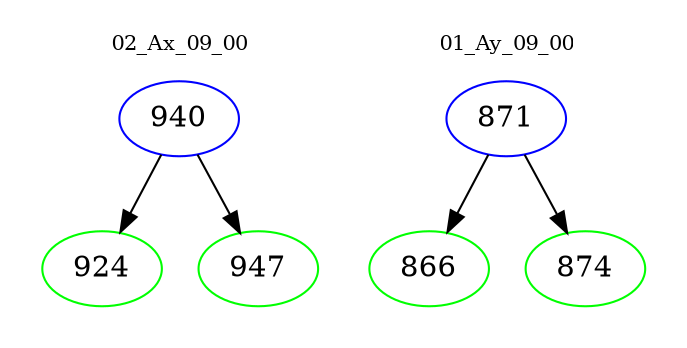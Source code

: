 digraph{
subgraph cluster_0 {
color = white
label = "02_Ax_09_00";
fontsize=10;
T0_940 [label="940", color="blue"]
T0_940 -> T0_924 [color="black"]
T0_924 [label="924", color="green"]
T0_940 -> T0_947 [color="black"]
T0_947 [label="947", color="green"]
}
subgraph cluster_1 {
color = white
label = "01_Ay_09_00";
fontsize=10;
T1_871 [label="871", color="blue"]
T1_871 -> T1_866 [color="black"]
T1_866 [label="866", color="green"]
T1_871 -> T1_874 [color="black"]
T1_874 [label="874", color="green"]
}
}
